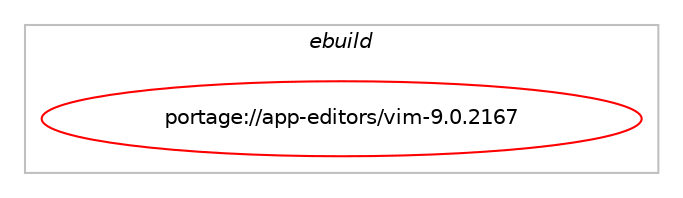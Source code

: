 digraph prolog {

# *************
# Graph options
# *************

newrank=true;
concentrate=true;
compound=true;
graph [rankdir=LR,fontname=Helvetica,fontsize=10,ranksep=1.5];#, ranksep=2.5, nodesep=0.2];
edge  [arrowhead=vee];
node  [fontname=Helvetica,fontsize=10];

# **********
# The ebuild
# **********

subgraph cluster_leftcol {
color=gray;
label=<<i>ebuild</i>>;
id [label="portage://app-editors/vim-9.0.2167", color=red, width=4, href="../app-editors/vim-9.0.2167.svg"];
}

# ****************
# The dependencies
# ****************

subgraph cluster_midcol {
color=gray;
label=<<i>dependencies</i>>;
subgraph cluster_compile {
fillcolor="#eeeeee";
style=filled;
label=<<i>compile</i>>;
# *** BEGIN UNKNOWN DEPENDENCY TYPE (TODO) ***
# id -> equal(use_conditional_group(positive,X,portage://app-editors/vim-9.0.2167,[package_dependency(portage://app-editors/vim-9.0.2167,install,no,x11-base,xorg-proto,none,[,,],[],[])]))
# *** END UNKNOWN DEPENDENCY TYPE (TODO) ***

# *** BEGIN UNKNOWN DEPENDENCY TYPE (TODO) ***
# id -> equal(use_conditional_group(positive,X,portage://app-editors/vim-9.0.2167,[package_dependency(portage://app-editors/vim-9.0.2167,install,no,x11-libs,libXt,none,[,,],[],[])]))
# *** END UNKNOWN DEPENDENCY TYPE (TODO) ***

# *** BEGIN UNKNOWN DEPENDENCY TYPE (TODO) ***
# id -> equal(use_conditional_group(positive,acl,portage://app-editors/vim-9.0.2167,[use_conditional_group(positive,kernel_linux,portage://app-editors/vim-9.0.2167,[package_dependency(portage://app-editors/vim-9.0.2167,install,no,sys-apps,acl,none,[,,],[],[])])]))
# *** END UNKNOWN DEPENDENCY TYPE (TODO) ***

# *** BEGIN UNKNOWN DEPENDENCY TYPE (TODO) ***
# id -> equal(use_conditional_group(positive,crypt,portage://app-editors/vim-9.0.2167,[package_dependency(portage://app-editors/vim-9.0.2167,install,no,dev-libs,libsodium,none,[,,],any_same_slot,[])]))
# *** END UNKNOWN DEPENDENCY TYPE (TODO) ***

# *** BEGIN UNKNOWN DEPENDENCY TYPE (TODO) ***
# id -> equal(use_conditional_group(positive,cscope,portage://app-editors/vim-9.0.2167,[package_dependency(portage://app-editors/vim-9.0.2167,install,no,dev-util,cscope,none,[,,],[],[])]))
# *** END UNKNOWN DEPENDENCY TYPE (TODO) ***

# *** BEGIN UNKNOWN DEPENDENCY TYPE (TODO) ***
# id -> equal(use_conditional_group(positive,gpm,portage://app-editors/vim-9.0.2167,[package_dependency(portage://app-editors/vim-9.0.2167,install,no,sys-libs,gpm,greaterequal,[1.19.3,,,1.19.3],[],[])]))
# *** END UNKNOWN DEPENDENCY TYPE (TODO) ***

# *** BEGIN UNKNOWN DEPENDENCY TYPE (TODO) ***
# id -> equal(use_conditional_group(positive,lua,portage://app-editors/vim-9.0.2167,[use_conditional_group(positive,lua_single_target_luajit,portage://app-editors/vim-9.0.2167,[package_dependency(portage://app-editors/vim-9.0.2167,install,no,dev-lang,luajit,none,[,,],any_same_slot,[])]),use_conditional_group(positive,lua_single_target_lua5-1,portage://app-editors/vim-9.0.2167,[package_dependency(portage://app-editors/vim-9.0.2167,install,no,dev-lang,lua,none,[,,],[slot(5.1)],[])]),use_conditional_group(positive,lua_single_target_lua5-3,portage://app-editors/vim-9.0.2167,[package_dependency(portage://app-editors/vim-9.0.2167,install,no,dev-lang,lua,none,[,,],[slot(5.3)],[])]),use_conditional_group(positive,lua_single_target_lua5-4,portage://app-editors/vim-9.0.2167,[package_dependency(portage://app-editors/vim-9.0.2167,install,no,dev-lang,lua,none,[,,],[slot(5.4)],[])]),use_conditional_group(positive,lua_single_target_lua5-1,portage://app-editors/vim-9.0.2167,[package_dependency(portage://app-editors/vim-9.0.2167,install,no,dev-lang,lua,none,[,,],[slot(5.1)],[use(enable(deprecated),none)])])]))
# *** END UNKNOWN DEPENDENCY TYPE (TODO) ***

# *** BEGIN UNKNOWN DEPENDENCY TYPE (TODO) ***
# id -> equal(use_conditional_group(positive,nls,portage://app-editors/vim-9.0.2167,[package_dependency(portage://app-editors/vim-9.0.2167,install,no,virtual,libintl,none,[,,],[],[])]))
# *** END UNKNOWN DEPENDENCY TYPE (TODO) ***

# *** BEGIN UNKNOWN DEPENDENCY TYPE (TODO) ***
# id -> equal(use_conditional_group(positive,perl,portage://app-editors/vim-9.0.2167,[package_dependency(portage://app-editors/vim-9.0.2167,install,no,dev-lang,perl,none,[,,],any_same_slot,[])]))
# *** END UNKNOWN DEPENDENCY TYPE (TODO) ***

# *** BEGIN UNKNOWN DEPENDENCY TYPE (TODO) ***
# id -> equal(use_conditional_group(positive,python,portage://app-editors/vim-9.0.2167,[use_conditional_group(positive,python_single_target_python3_10,portage://app-editors/vim-9.0.2167,[package_dependency(portage://app-editors/vim-9.0.2167,install,no,dev-lang,python,none,[,,],[slot(3.10)],[use(enable(threads),positive)])]),use_conditional_group(positive,python_single_target_python3_11,portage://app-editors/vim-9.0.2167,[package_dependency(portage://app-editors/vim-9.0.2167,install,no,dev-lang,python,none,[,,],[slot(3.11)],[use(enable(threads),positive)])]),use_conditional_group(positive,python_single_target_python3_12,portage://app-editors/vim-9.0.2167,[package_dependency(portage://app-editors/vim-9.0.2167,install,no,dev-lang,python,none,[,,],[slot(3.12)],[use(enable(threads),positive)])])]))
# *** END UNKNOWN DEPENDENCY TYPE (TODO) ***

# *** BEGIN UNKNOWN DEPENDENCY TYPE (TODO) ***
# id -> equal(use_conditional_group(positive,racket,portage://app-editors/vim-9.0.2167,[package_dependency(portage://app-editors/vim-9.0.2167,install,no,dev-scheme,racket,none,[,,],[],[])]))
# *** END UNKNOWN DEPENDENCY TYPE (TODO) ***

# *** BEGIN UNKNOWN DEPENDENCY TYPE (TODO) ***
# id -> equal(use_conditional_group(positive,ruby,portage://app-editors/vim-9.0.2167,[any_of_group([all_of_group([package_dependency(portage://app-editors/vim-9.0.2167,install,no,dev-lang,ruby,none,[,,],[slot(3.1)],[]),package_dependency(portage://app-editors/vim-9.0.2167,install,no,virtual,rubygems,none,[,,],[],[use(enable(ruby_targets_ruby31),negative)])]),all_of_group([package_dependency(portage://app-editors/vim-9.0.2167,install,no,dev-lang,ruby,none,[,,],[slot(3.2)],[]),package_dependency(portage://app-editors/vim-9.0.2167,install,no,virtual,rubygems,none,[,,],[],[use(enable(ruby_targets_ruby32),negative)])])])]))
# *** END UNKNOWN DEPENDENCY TYPE (TODO) ***

# *** BEGIN UNKNOWN DEPENDENCY TYPE (TODO) ***
# id -> equal(use_conditional_group(positive,selinux,portage://app-editors/vim-9.0.2167,[package_dependency(portage://app-editors/vim-9.0.2167,install,no,sys-libs,libselinux,none,[,,],[],[])]))
# *** END UNKNOWN DEPENDENCY TYPE (TODO) ***

# *** BEGIN UNKNOWN DEPENDENCY TYPE (TODO) ***
# id -> equal(use_conditional_group(positive,sound,portage://app-editors/vim-9.0.2167,[package_dependency(portage://app-editors/vim-9.0.2167,install,no,media-libs,libcanberra,none,[,,],[],[])]))
# *** END UNKNOWN DEPENDENCY TYPE (TODO) ***

# *** BEGIN UNKNOWN DEPENDENCY TYPE (TODO) ***
# id -> equal(use_conditional_group(positive,tcl,portage://app-editors/vim-9.0.2167,[package_dependency(portage://app-editors/vim-9.0.2167,install,no,dev-lang,tcl,none,[,,],[slot(0),equal],[])]))
# *** END UNKNOWN DEPENDENCY TYPE (TODO) ***

# *** BEGIN UNKNOWN DEPENDENCY TYPE (TODO) ***
# id -> equal(use_conditional_group(positive,vim-pager,portage://app-editors/vim-9.0.2167,[package_dependency(portage://app-editors/vim-9.0.2167,install,no,app-editors,vim-core,none,[,,],[],[use(disable(minimal),none)])]))
# *** END UNKNOWN DEPENDENCY TYPE (TODO) ***

# *** BEGIN UNKNOWN DEPENDENCY TYPE (TODO) ***
# id -> equal(package_dependency(portage://app-editors/vim-9.0.2167,install,no,app-editors,vim-core,tilde,[9.0.2167,,,9.0.2167],[],[]))
# *** END UNKNOWN DEPENDENCY TYPE (TODO) ***

# *** BEGIN UNKNOWN DEPENDENCY TYPE (TODO) ***
# id -> equal(package_dependency(portage://app-editors/vim-9.0.2167,install,no,app-eselect,eselect-vi,greaterequal,[1.1,,,1.1],[],[]))
# *** END UNKNOWN DEPENDENCY TYPE (TODO) ***

# *** BEGIN UNKNOWN DEPENDENCY TYPE (TODO) ***
# id -> equal(package_dependency(portage://app-editors/vim-9.0.2167,install,no,sys-libs,ncurses,greaterequal,[5.2,,-r2,5.2-r2],[slot(0),equal],[]))
# *** END UNKNOWN DEPENDENCY TYPE (TODO) ***

}
subgraph cluster_compileandrun {
fillcolor="#eeeeee";
style=filled;
label=<<i>compile and run</i>>;
}
subgraph cluster_run {
fillcolor="#eeeeee";
style=filled;
label=<<i>run</i>>;
# *** BEGIN UNKNOWN DEPENDENCY TYPE (TODO) ***
# id -> equal(use_conditional_group(positive,X,portage://app-editors/vim-9.0.2167,[package_dependency(portage://app-editors/vim-9.0.2167,run,no,x11-libs,libXt,none,[,,],[],[])]))
# *** END UNKNOWN DEPENDENCY TYPE (TODO) ***

# *** BEGIN UNKNOWN DEPENDENCY TYPE (TODO) ***
# id -> equal(use_conditional_group(positive,acl,portage://app-editors/vim-9.0.2167,[use_conditional_group(positive,kernel_linux,portage://app-editors/vim-9.0.2167,[package_dependency(portage://app-editors/vim-9.0.2167,run,no,sys-apps,acl,none,[,,],[],[])])]))
# *** END UNKNOWN DEPENDENCY TYPE (TODO) ***

# *** BEGIN UNKNOWN DEPENDENCY TYPE (TODO) ***
# id -> equal(use_conditional_group(positive,crypt,portage://app-editors/vim-9.0.2167,[package_dependency(portage://app-editors/vim-9.0.2167,run,no,dev-libs,libsodium,none,[,,],any_same_slot,[])]))
# *** END UNKNOWN DEPENDENCY TYPE (TODO) ***

# *** BEGIN UNKNOWN DEPENDENCY TYPE (TODO) ***
# id -> equal(use_conditional_group(positive,cscope,portage://app-editors/vim-9.0.2167,[package_dependency(portage://app-editors/vim-9.0.2167,run,no,dev-util,cscope,none,[,,],[],[])]))
# *** END UNKNOWN DEPENDENCY TYPE (TODO) ***

# *** BEGIN UNKNOWN DEPENDENCY TYPE (TODO) ***
# id -> equal(use_conditional_group(positive,gpm,portage://app-editors/vim-9.0.2167,[package_dependency(portage://app-editors/vim-9.0.2167,run,no,sys-libs,gpm,greaterequal,[1.19.3,,,1.19.3],[],[])]))
# *** END UNKNOWN DEPENDENCY TYPE (TODO) ***

# *** BEGIN UNKNOWN DEPENDENCY TYPE (TODO) ***
# id -> equal(use_conditional_group(positive,lua,portage://app-editors/vim-9.0.2167,[use_conditional_group(positive,lua_single_target_luajit,portage://app-editors/vim-9.0.2167,[package_dependency(portage://app-editors/vim-9.0.2167,run,no,dev-lang,luajit,none,[,,],any_same_slot,[])]),use_conditional_group(positive,lua_single_target_lua5-1,portage://app-editors/vim-9.0.2167,[package_dependency(portage://app-editors/vim-9.0.2167,run,no,dev-lang,lua,none,[,,],[slot(5.1)],[])]),use_conditional_group(positive,lua_single_target_lua5-3,portage://app-editors/vim-9.0.2167,[package_dependency(portage://app-editors/vim-9.0.2167,run,no,dev-lang,lua,none,[,,],[slot(5.3)],[])]),use_conditional_group(positive,lua_single_target_lua5-4,portage://app-editors/vim-9.0.2167,[package_dependency(portage://app-editors/vim-9.0.2167,run,no,dev-lang,lua,none,[,,],[slot(5.4)],[])]),use_conditional_group(positive,lua_single_target_lua5-1,portage://app-editors/vim-9.0.2167,[package_dependency(portage://app-editors/vim-9.0.2167,run,no,dev-lang,lua,none,[,,],[slot(5.1)],[use(enable(deprecated),none)])])]))
# *** END UNKNOWN DEPENDENCY TYPE (TODO) ***

# *** BEGIN UNKNOWN DEPENDENCY TYPE (TODO) ***
# id -> equal(use_conditional_group(positive,nls,portage://app-editors/vim-9.0.2167,[package_dependency(portage://app-editors/vim-9.0.2167,run,no,virtual,libintl,none,[,,],[],[])]))
# *** END UNKNOWN DEPENDENCY TYPE (TODO) ***

# *** BEGIN UNKNOWN DEPENDENCY TYPE (TODO) ***
# id -> equal(use_conditional_group(positive,perl,portage://app-editors/vim-9.0.2167,[package_dependency(portage://app-editors/vim-9.0.2167,run,no,dev-lang,perl,none,[,,],any_same_slot,[])]))
# *** END UNKNOWN DEPENDENCY TYPE (TODO) ***

# *** BEGIN UNKNOWN DEPENDENCY TYPE (TODO) ***
# id -> equal(use_conditional_group(positive,python,portage://app-editors/vim-9.0.2167,[use_conditional_group(positive,python_single_target_python3_10,portage://app-editors/vim-9.0.2167,[package_dependency(portage://app-editors/vim-9.0.2167,run,no,dev-lang,python,none,[,,],[slot(3.10)],[use(enable(threads),positive)])]),use_conditional_group(positive,python_single_target_python3_11,portage://app-editors/vim-9.0.2167,[package_dependency(portage://app-editors/vim-9.0.2167,run,no,dev-lang,python,none,[,,],[slot(3.11)],[use(enable(threads),positive)])]),use_conditional_group(positive,python_single_target_python3_12,portage://app-editors/vim-9.0.2167,[package_dependency(portage://app-editors/vim-9.0.2167,run,no,dev-lang,python,none,[,,],[slot(3.12)],[use(enable(threads),positive)])])]))
# *** END UNKNOWN DEPENDENCY TYPE (TODO) ***

# *** BEGIN UNKNOWN DEPENDENCY TYPE (TODO) ***
# id -> equal(use_conditional_group(positive,racket,portage://app-editors/vim-9.0.2167,[package_dependency(portage://app-editors/vim-9.0.2167,run,no,dev-scheme,racket,none,[,,],[],[])]))
# *** END UNKNOWN DEPENDENCY TYPE (TODO) ***

# *** BEGIN UNKNOWN DEPENDENCY TYPE (TODO) ***
# id -> equal(use_conditional_group(positive,ruby,portage://app-editors/vim-9.0.2167,[any_of_group([all_of_group([package_dependency(portage://app-editors/vim-9.0.2167,run,no,dev-lang,ruby,none,[,,],[slot(3.1)],[]),package_dependency(portage://app-editors/vim-9.0.2167,run,no,virtual,rubygems,none,[,,],[],[use(enable(ruby_targets_ruby31),negative)])]),all_of_group([package_dependency(portage://app-editors/vim-9.0.2167,run,no,dev-lang,ruby,none,[,,],[slot(3.2)],[]),package_dependency(portage://app-editors/vim-9.0.2167,run,no,virtual,rubygems,none,[,,],[],[use(enable(ruby_targets_ruby32),negative)])])])]))
# *** END UNKNOWN DEPENDENCY TYPE (TODO) ***

# *** BEGIN UNKNOWN DEPENDENCY TYPE (TODO) ***
# id -> equal(use_conditional_group(positive,selinux,portage://app-editors/vim-9.0.2167,[package_dependency(portage://app-editors/vim-9.0.2167,run,no,sys-libs,libselinux,none,[,,],[],[])]))
# *** END UNKNOWN DEPENDENCY TYPE (TODO) ***

# *** BEGIN UNKNOWN DEPENDENCY TYPE (TODO) ***
# id -> equal(use_conditional_group(positive,sound,portage://app-editors/vim-9.0.2167,[package_dependency(portage://app-editors/vim-9.0.2167,run,no,media-libs,libcanberra,none,[,,],[],[])]))
# *** END UNKNOWN DEPENDENCY TYPE (TODO) ***

# *** BEGIN UNKNOWN DEPENDENCY TYPE (TODO) ***
# id -> equal(use_conditional_group(positive,tcl,portage://app-editors/vim-9.0.2167,[package_dependency(portage://app-editors/vim-9.0.2167,run,no,dev-lang,tcl,none,[,,],[slot(0),equal],[])]))
# *** END UNKNOWN DEPENDENCY TYPE (TODO) ***

# *** BEGIN UNKNOWN DEPENDENCY TYPE (TODO) ***
# id -> equal(use_conditional_group(positive,vim-pager,portage://app-editors/vim-9.0.2167,[package_dependency(portage://app-editors/vim-9.0.2167,run,no,app-editors,vim-core,none,[,,],[],[use(disable(minimal),none)])]))
# *** END UNKNOWN DEPENDENCY TYPE (TODO) ***

# *** BEGIN UNKNOWN DEPENDENCY TYPE (TODO) ***
# id -> equal(package_dependency(portage://app-editors/vim-9.0.2167,run,no,app-editors,vim-core,tilde,[9.0.2167,,,9.0.2167],[],[]))
# *** END UNKNOWN DEPENDENCY TYPE (TODO) ***

# *** BEGIN UNKNOWN DEPENDENCY TYPE (TODO) ***
# id -> equal(package_dependency(portage://app-editors/vim-9.0.2167,run,no,app-eselect,eselect-vi,greaterequal,[1.1,,,1.1],[],[]))
# *** END UNKNOWN DEPENDENCY TYPE (TODO) ***

# *** BEGIN UNKNOWN DEPENDENCY TYPE (TODO) ***
# id -> equal(package_dependency(portage://app-editors/vim-9.0.2167,run,no,sys-libs,ncurses,greaterequal,[5.2,,-r2,5.2-r2],[slot(0),equal],[]))
# *** END UNKNOWN DEPENDENCY TYPE (TODO) ***

}
}

# **************
# The candidates
# **************

subgraph cluster_choices {
rank=same;
color=gray;
label=<<i>candidates</i>>;

}

}
